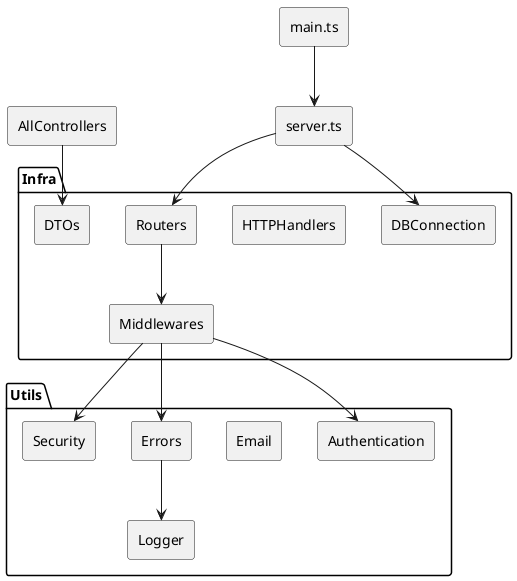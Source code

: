@startuml infra-utils
skinparam componentStyle rectangle

top to bottom direction

package "Infra" {
  [DBConnection]
  [HTTPHandlers]
  [DTOs]
  [Middlewares]
  [Routers]
}

package "Utils" {
  [Authentication]
  [Email]
  [Errors]
  [Logger]
  [Security]
}
[AllControllers] --> [DTOs]

[Middlewares] --> [Authentication]
[Middlewares] --> [Security]
[Middlewares] --> [Errors]
[Errors] --> [Logger]
[Routers] --> [Middlewares]

[main.ts] --> [server.ts]
[server.ts] --> [Routers]
[server.ts] --> [DBConnection]
@enduml
